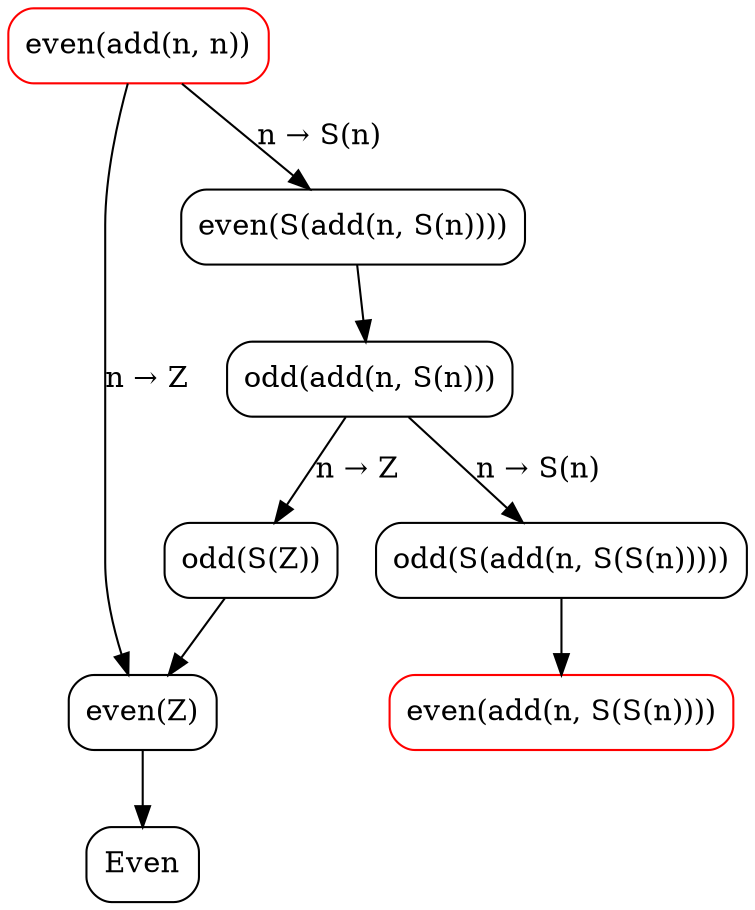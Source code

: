 digraph {
  node [shape=box, style=rounded];

  C0 [label="even(add(n, n))", color=red];
  C1 [label="even(Z)"];
  C0 -> C1 [label="n → Z"];
  C2 [label="Even"];
  C1 -> C2;
  C3 [label="even(S(add(n, S(n))))"];
  C0 -> C3 [label="n → S(n)"];
  C4 [label="odd(add(n, S(n)))"];
  C3 -> C4;
  C5 [label="odd(S(Z))"];
  C4 -> C5 [label="n → Z"];
  C5 -> C1;
  C6 [label="odd(S(add(n, S(S(n)))))"];
  C4 -> C6 [label="n → S(n)"];
  C7 [label="even(add(n, S(S(n))))", color=red];
  C6 -> C7;
}
